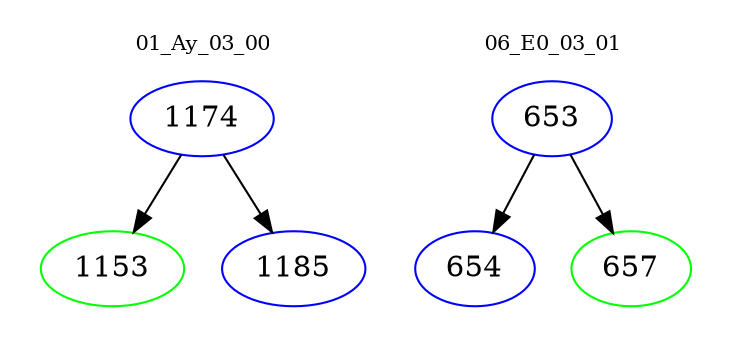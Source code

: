 digraph{
subgraph cluster_0 {
color = white
label = "01_Ay_03_00";
fontsize=10;
T0_1174 [label="1174", color="blue"]
T0_1174 -> T0_1153 [color="black"]
T0_1153 [label="1153", color="green"]
T0_1174 -> T0_1185 [color="black"]
T0_1185 [label="1185", color="blue"]
}
subgraph cluster_1 {
color = white
label = "06_E0_03_01";
fontsize=10;
T1_653 [label="653", color="blue"]
T1_653 -> T1_654 [color="black"]
T1_654 [label="654", color="blue"]
T1_653 -> T1_657 [color="black"]
T1_657 [label="657", color="green"]
}
}
